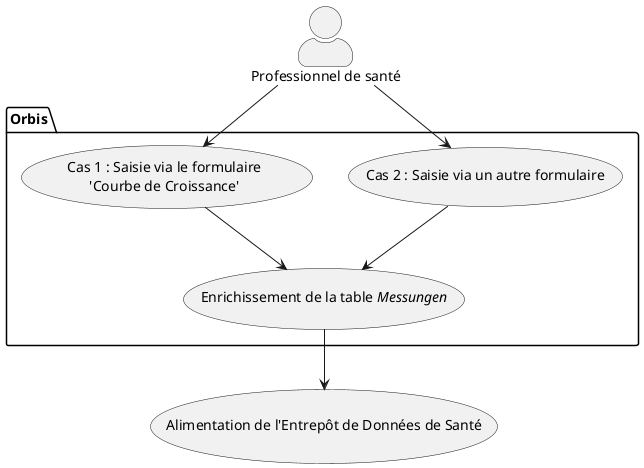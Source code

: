 @startuml

' quoique la syntaxe uml des diagrammes de cas d'utilisation soit utiliser, cette figure n'est qu'illustrative. 

skinparam actorStyle awesome

actor :Professionnel de santé: as pds

package Orbis{
  usecase "Cas 2 : Saisie via un autre formulaire" as form
  usecase "Cas 1 : Saisie via le formulaire\n'Courbe de Croissance'" as cdc
  usecase "Enrichissement de la table <i>Messungen</i>" as mess
}

usecase "Alimentation de l'Entrepôt de Données de Santé" as eds

pds --> form
pds --> cdc
form --> mess
cdc --> mess
mess --> eds

@enduml